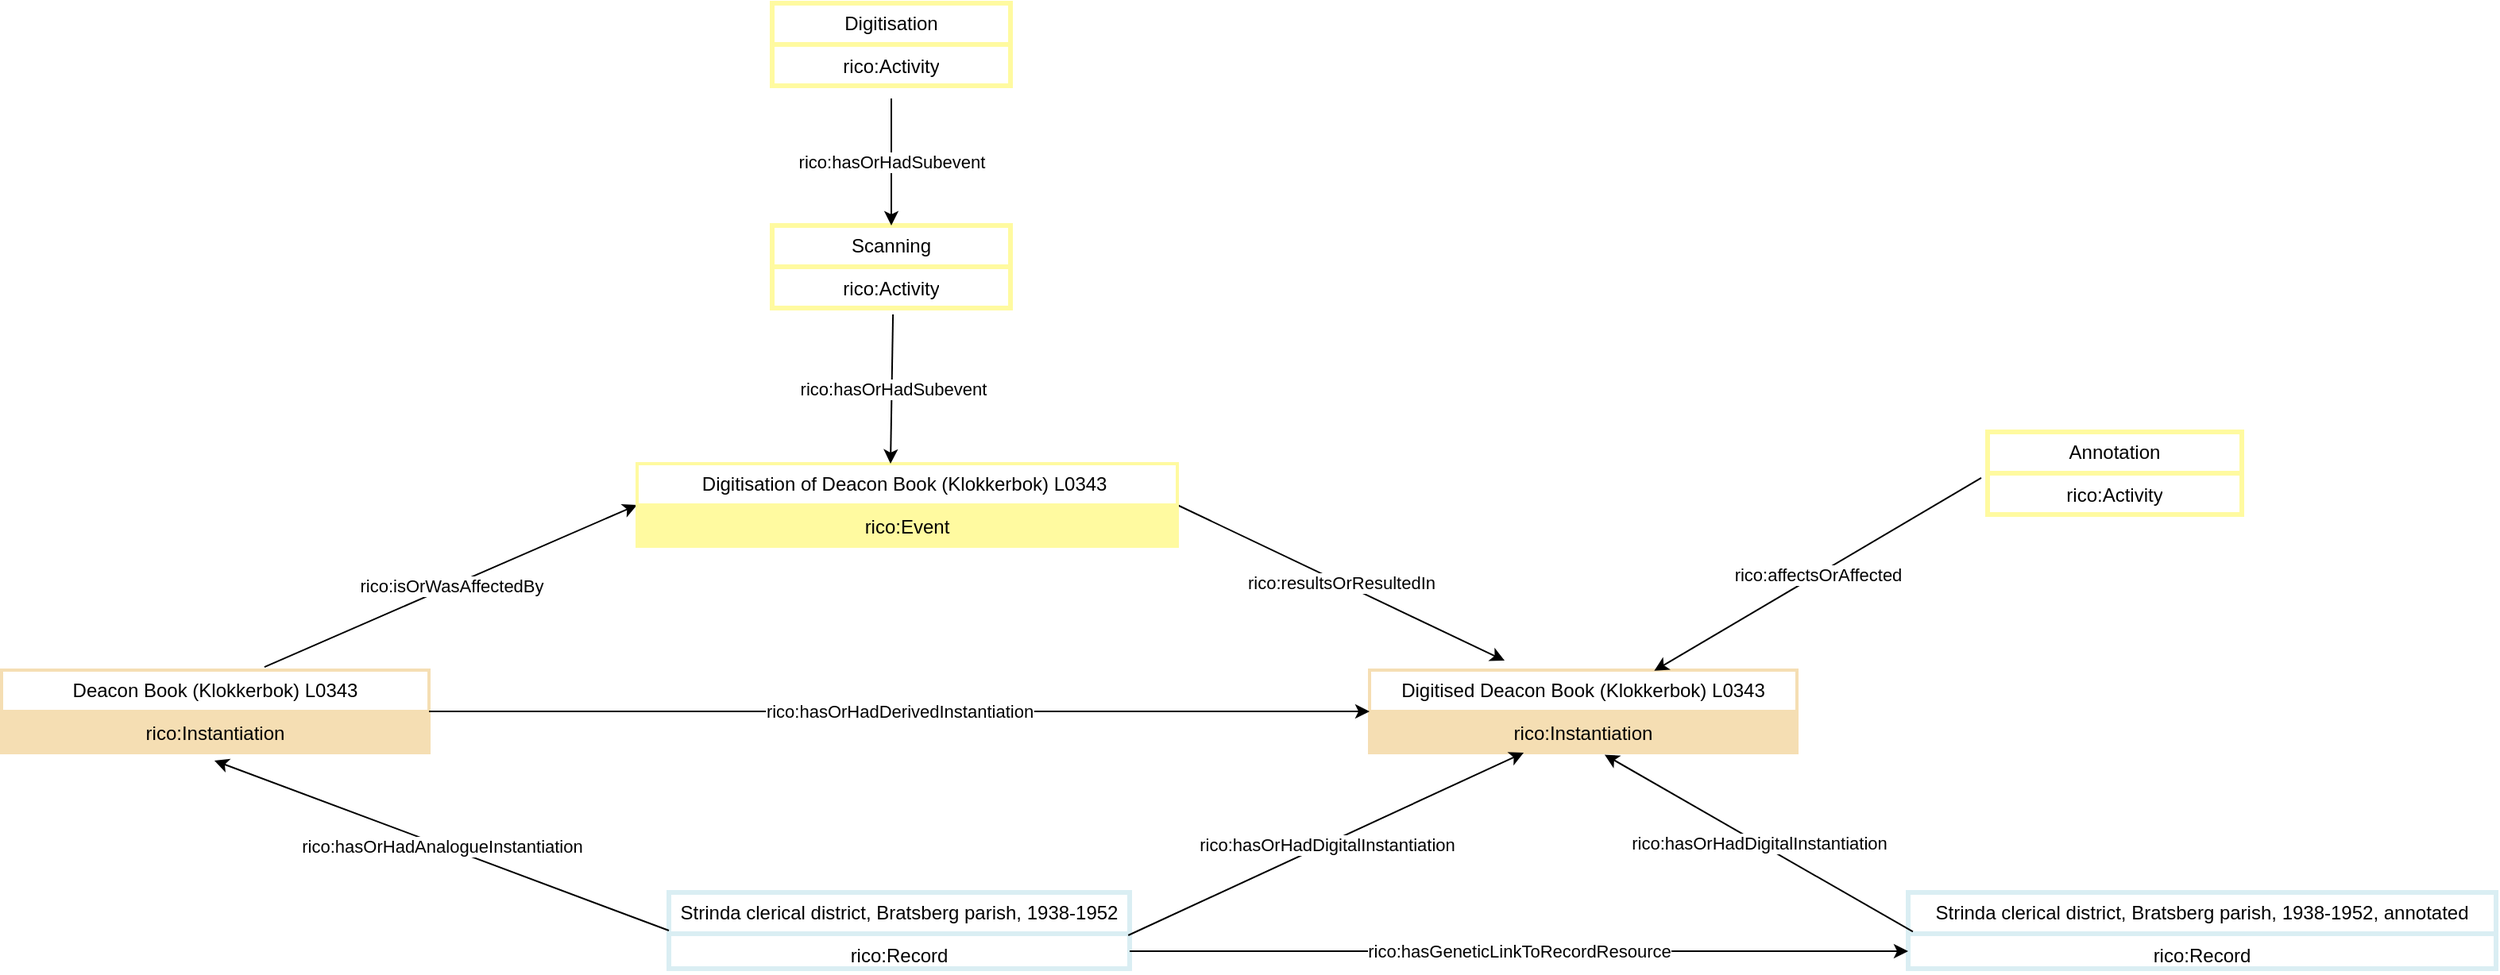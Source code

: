 <mxfile version="24.5.3" type="device">
  <diagram name="Page-1" id="9dDk0zf2ElysKSQKNrrg">
    <mxGraphModel dx="1254" dy="801" grid="1" gridSize="10" guides="1" tooltips="1" connect="1" arrows="1" fold="1" page="1" pageScale="1" pageWidth="3300" pageHeight="2339" math="0" shadow="0">
      <root>
        <mxCell id="0" />
        <mxCell id="1" parent="0" />
        <mxCell id="KS-wqAkKazjO4-zXT2j7-1" value="Digitisation" style="swimlane;fontStyle=0;childLayout=stackLayout;horizontal=1;startSize=26;strokeColor=#FFFAA0;strokeWidth=3;fillColor=none;horizontalStack=0;resizeParent=1;resizeParentMax=0;resizeLast=0;collapsible=1;marginBottom=0;whiteSpace=wrap;html=1;" parent="1" vertex="1">
          <mxGeometry x="1005" y="400" width="150" height="52" as="geometry" />
        </mxCell>
        <mxCell id="KS-wqAkKazjO4-zXT2j7-2" value="rico:Activity" style="text;strokeColor=#FFFAA0;strokeWidth=3;fillColor=none;align=center;verticalAlign=top;spacingLeft=4;spacingRight=4;overflow=hidden;rotatable=0;points=[[0,0.5],[1,0.5]];portConstraint=eastwest;whiteSpace=wrap;html=1;" parent="KS-wqAkKazjO4-zXT2j7-1" vertex="1">
          <mxGeometry y="26" width="150" height="26" as="geometry" />
        </mxCell>
        <mxCell id="KS-wqAkKazjO4-zXT2j7-3" value="Scanning" style="swimlane;fontStyle=0;childLayout=stackLayout;horizontal=1;startSize=26;strokeColor=#FFFAA0;strokeWidth=3;fillColor=none;horizontalStack=0;resizeParent=1;resizeParentMax=0;resizeLast=0;collapsible=1;marginBottom=0;whiteSpace=wrap;html=1;" parent="1" vertex="1">
          <mxGeometry x="1005" y="540" width="150" height="52" as="geometry" />
        </mxCell>
        <mxCell id="KS-wqAkKazjO4-zXT2j7-4" value="rico:Activity" style="text;strokeColor=#FFFAA0;strokeWidth=3;fillColor=none;align=center;verticalAlign=top;spacingLeft=4;spacingRight=4;overflow=hidden;rotatable=0;points=[[0,0.5],[1,0.5]];portConstraint=eastwest;whiteSpace=wrap;html=1;" parent="KS-wqAkKazjO4-zXT2j7-3" vertex="1">
          <mxGeometry y="26" width="150" height="26" as="geometry" />
        </mxCell>
        <mxCell id="KS-wqAkKazjO4-zXT2j7-5" value="" style="endArrow=classic;html=1;rounded=0;entryX=0.5;entryY=0;entryDx=0;entryDy=0;exitX=0.5;exitY=1.308;exitDx=0;exitDy=0;exitPerimeter=0;" parent="1" source="KS-wqAkKazjO4-zXT2j7-2" target="KS-wqAkKazjO4-zXT2j7-3" edge="1">
          <mxGeometry relative="1" as="geometry">
            <mxPoint x="1190" y="470" as="sourcePoint" />
            <mxPoint x="1130" y="430" as="targetPoint" />
          </mxGeometry>
        </mxCell>
        <mxCell id="KS-wqAkKazjO4-zXT2j7-6" value="rico:hasOrHadSubevent" style="edgeLabel;resizable=0;html=1;;align=center;verticalAlign=middle;" parent="KS-wqAkKazjO4-zXT2j7-5" connectable="0" vertex="1">
          <mxGeometry relative="1" as="geometry" />
        </mxCell>
        <mxCell id="KS-wqAkKazjO4-zXT2j7-7" value="Strinda clerical district, Bratsberg parish, 1938-1952" style="swimlane;fontStyle=0;childLayout=stackLayout;horizontal=1;startSize=26;strokeColor=#DAEEF3;strokeWidth=3;fillColor=none;horizontalStack=0;resizeParent=1;resizeParentMax=0;resizeLast=0;collapsible=1;marginBottom=0;whiteSpace=wrap;html=1;" parent="1" vertex="1">
          <mxGeometry x="940" y="960" width="290" height="48" as="geometry" />
        </mxCell>
        <mxCell id="KS-wqAkKazjO4-zXT2j7-8" value="rico:Record" style="text;strokeColor=#DAEEF3;strokeWidth=3;fillColor=none;align=center;verticalAlign=top;spacingLeft=4;spacingRight=4;overflow=hidden;rotatable=0;points=[[0,0.5],[1,0.5]];portConstraint=eastwest;whiteSpace=wrap;html=1;" parent="KS-wqAkKazjO4-zXT2j7-7" vertex="1">
          <mxGeometry y="26" width="290" height="22" as="geometry" />
        </mxCell>
        <mxCell id="KS-wqAkKazjO4-zXT2j7-9" value="" style="endArrow=classic;html=1;rounded=0;exitX=0.615;exitY=-0.038;exitDx=0;exitDy=0;entryX=0;entryY=0.5;entryDx=0;entryDy=0;exitPerimeter=0;" parent="1" source="KS-wqAkKazjO4-zXT2j7-14" target="HIHmw64CFz3xZAufGdiX-3" edge="1">
          <mxGeometry relative="1" as="geometry">
            <mxPoint x="950" y="630" as="sourcePoint" />
            <mxPoint x="1140" y="630" as="targetPoint" />
          </mxGeometry>
        </mxCell>
        <mxCell id="KS-wqAkKazjO4-zXT2j7-10" value="rico:isOrWasAffectedBy" style="edgeLabel;resizable=0;html=1;;align=center;verticalAlign=middle;" parent="KS-wqAkKazjO4-zXT2j7-9" connectable="0" vertex="1">
          <mxGeometry relative="1" as="geometry" />
        </mxCell>
        <mxCell id="KS-wqAkKazjO4-zXT2j7-11" value="" style="endArrow=classic;html=1;rounded=0;entryX=0.316;entryY=-0.115;entryDx=0;entryDy=0;exitX=1;exitY=0.5;exitDx=0;exitDy=0;entryPerimeter=0;" parent="1" source="HIHmw64CFz3xZAufGdiX-3" target="KS-wqAkKazjO4-zXT2j7-20" edge="1">
          <mxGeometry relative="1" as="geometry">
            <mxPoint x="960" y="520.0" as="sourcePoint" />
            <mxPoint x="1130" y="520" as="targetPoint" />
          </mxGeometry>
        </mxCell>
        <mxCell id="KS-wqAkKazjO4-zXT2j7-12" value="rico:resultsOrResultedIn" style="edgeLabel;resizable=0;html=1;;align=center;verticalAlign=middle;" parent="KS-wqAkKazjO4-zXT2j7-11" connectable="0" vertex="1">
          <mxGeometry relative="1" as="geometry" />
        </mxCell>
        <mxCell id="KS-wqAkKazjO4-zXT2j7-14" value="Deacon Book (Klokkerbok) L0343" style="swimlane;fontStyle=0;childLayout=stackLayout;horizontal=1;startSize=26;strokeColor=#F5DEB3;strokeWidth=2;fillColor=none;horizontalStack=0;resizeParent=1;resizeParentMax=0;resizeLast=0;collapsible=1;marginBottom=0;whiteSpace=wrap;html=1;" parent="1" vertex="1">
          <mxGeometry x="520" y="820" width="269" height="52" as="geometry" />
        </mxCell>
        <mxCell id="KS-wqAkKazjO4-zXT2j7-15" value="rico:Instantiation&lt;div&gt;&lt;br&gt;&lt;/div&gt;" style="text;strokeColor=#F5DEB3;strokeWidth=2;fillColor=#F5DEB3;align=center;verticalAlign=top;spacingLeft=4;spacingRight=4;overflow=hidden;rotatable=0;points=[[0,0.5],[1,0.5]];portConstraint=eastwest;whiteSpace=wrap;html=1;" parent="KS-wqAkKazjO4-zXT2j7-14" vertex="1">
          <mxGeometry y="26" width="269" height="26" as="geometry" />
        </mxCell>
        <mxCell id="KS-wqAkKazjO4-zXT2j7-17" value="" style="endArrow=classic;html=1;rounded=0;entryX=0.498;entryY=1.192;entryDx=0;entryDy=0;entryPerimeter=0;exitX=0;exitY=0.5;exitDx=0;exitDy=0;" parent="1" source="KS-wqAkKazjO4-zXT2j7-7" target="KS-wqAkKazjO4-zXT2j7-15" edge="1">
          <mxGeometry relative="1" as="geometry">
            <mxPoint x="950" y="430" as="sourcePoint" />
            <mxPoint x="1140" y="430" as="targetPoint" />
          </mxGeometry>
        </mxCell>
        <mxCell id="KS-wqAkKazjO4-zXT2j7-18" value="rico:hasOrHadAnalogueInstantiation" style="edgeLabel;resizable=0;html=1;;align=center;verticalAlign=middle;" parent="KS-wqAkKazjO4-zXT2j7-17" connectable="0" vertex="1">
          <mxGeometry relative="1" as="geometry" />
        </mxCell>
        <mxCell id="KS-wqAkKazjO4-zXT2j7-20" value="Digitised Deacon Book (Klokkerbok) L0343" style="swimlane;fontStyle=0;childLayout=stackLayout;horizontal=1;startSize=26;strokeColor=#F5DEB3;strokeWidth=2;fillColor=none;horizontalStack=0;resizeParent=1;resizeParentMax=0;resizeLast=0;collapsible=1;marginBottom=0;whiteSpace=wrap;html=1;" parent="1" vertex="1">
          <mxGeometry x="1381" y="820" width="269" height="52" as="geometry" />
        </mxCell>
        <mxCell id="KS-wqAkKazjO4-zXT2j7-21" value="rico:Instantiation&lt;div&gt;&lt;br&gt;&lt;/div&gt;" style="text;strokeColor=#F5DEB3;strokeWidth=2;fillColor=#F5DEB3;align=center;verticalAlign=top;spacingLeft=4;spacingRight=4;overflow=hidden;rotatable=0;points=[[0,0.5],[1,0.5]];portConstraint=eastwest;whiteSpace=wrap;html=1;" parent="KS-wqAkKazjO4-zXT2j7-20" vertex="1">
          <mxGeometry y="26" width="269" height="26" as="geometry" />
        </mxCell>
        <mxCell id="HIHmw64CFz3xZAufGdiX-1" value="" style="endArrow=classic;html=1;rounded=0;entryX=0.465;entryY=0.962;entryDx=0;entryDy=0;entryPerimeter=0;exitX=0.997;exitY=0.045;exitDx=0;exitDy=0;exitPerimeter=0;" parent="1" source="KS-wqAkKazjO4-zXT2j7-8" edge="1">
          <mxGeometry relative="1" as="geometry">
            <mxPoint x="1135" y="1002.986" as="sourcePoint" />
            <mxPoint x="1478.045" y="872.002" as="targetPoint" />
          </mxGeometry>
        </mxCell>
        <mxCell id="HIHmw64CFz3xZAufGdiX-2" value="rico:hasOrHadDigitalInstantiation" style="edgeLabel;resizable=0;html=1;;align=center;verticalAlign=middle;" parent="HIHmw64CFz3xZAufGdiX-1" connectable="0" vertex="1">
          <mxGeometry relative="1" as="geometry" />
        </mxCell>
        <mxCell id="HIHmw64CFz3xZAufGdiX-3" value="Digitisation of Deacon Book (Klokkerbok) L0343&amp;nbsp;" style="swimlane;fontStyle=0;childLayout=stackLayout;horizontal=1;startSize=26;strokeColor=#FFFAA0;strokeWidth=2;fillColor=none;horizontalStack=0;resizeParent=1;resizeParentMax=0;resizeLast=0;collapsible=1;marginBottom=0;whiteSpace=wrap;html=1;" parent="1" vertex="1">
          <mxGeometry x="920" y="690" width="340" height="52" as="geometry" />
        </mxCell>
        <mxCell id="HIHmw64CFz3xZAufGdiX-4" value="rico:Event" style="text;strokeColor=#FFFAA0;strokeWidth=2;fillColor=#FFFAA0;align=center;verticalAlign=top;spacingLeft=4;spacingRight=4;overflow=hidden;rotatable=0;points=[[0,0.5],[1,0.5]];portConstraint=eastwest;whiteSpace=wrap;html=1;" parent="HIHmw64CFz3xZAufGdiX-3" vertex="1">
          <mxGeometry y="26" width="340" height="26" as="geometry" />
        </mxCell>
        <mxCell id="HIHmw64CFz3xZAufGdiX-5" value="" style="endArrow=classic;html=1;rounded=0;entryX=0.5;entryY=0;entryDx=0;entryDy=0;exitX=0.507;exitY=1.154;exitDx=0;exitDy=0;exitPerimeter=0;" parent="1" source="KS-wqAkKazjO4-zXT2j7-4" edge="1">
          <mxGeometry relative="1" as="geometry">
            <mxPoint x="1079.5" y="610" as="sourcePoint" />
            <mxPoint x="1079.5" y="690" as="targetPoint" />
          </mxGeometry>
        </mxCell>
        <mxCell id="HIHmw64CFz3xZAufGdiX-6" value="rico:hasOrHadSubevent" style="edgeLabel;resizable=0;html=1;;align=center;verticalAlign=middle;" parent="HIHmw64CFz3xZAufGdiX-5" connectable="0" vertex="1">
          <mxGeometry relative="1" as="geometry" />
        </mxCell>
        <mxCell id="HIHmw64CFz3xZAufGdiX-7" value="" style="endArrow=classic;html=1;rounded=0;exitX=1;exitY=0.5;exitDx=0;exitDy=0;entryX=0;entryY=0.5;entryDx=0;entryDy=0;" parent="1" source="KS-wqAkKazjO4-zXT2j7-14" target="KS-wqAkKazjO4-zXT2j7-20" edge="1">
          <mxGeometry relative="1" as="geometry">
            <mxPoint x="920" y="845" as="sourcePoint" />
            <mxPoint x="1140" y="845" as="targetPoint" />
          </mxGeometry>
        </mxCell>
        <mxCell id="HIHmw64CFz3xZAufGdiX-8" value="rico:hasOrHadDerivedInstantiation" style="edgeLabel;resizable=0;html=1;;align=center;verticalAlign=middle;" parent="HIHmw64CFz3xZAufGdiX-7" connectable="0" vertex="1">
          <mxGeometry relative="1" as="geometry" />
        </mxCell>
        <mxCell id="v-RMsez0oA2oCwq1SFK7-1" value="Annotation" style="swimlane;fontStyle=0;childLayout=stackLayout;horizontal=1;startSize=26;strokeColor=#FFFAA0;strokeWidth=3;fillColor=none;horizontalStack=0;resizeParent=1;resizeParentMax=0;resizeLast=0;collapsible=1;marginBottom=0;whiteSpace=wrap;html=1;" vertex="1" parent="1">
          <mxGeometry x="1770" y="670" width="160" height="52" as="geometry" />
        </mxCell>
        <mxCell id="v-RMsez0oA2oCwq1SFK7-2" value="rico:Activity" style="text;strokeColor=#FFFAA0;strokeWidth=3;fillColor=none;align=center;verticalAlign=top;spacingLeft=4;spacingRight=4;overflow=hidden;rotatable=0;points=[[0,0.5],[1,0.5]];portConstraint=eastwest;whiteSpace=wrap;html=1;" vertex="1" parent="v-RMsez0oA2oCwq1SFK7-1">
          <mxGeometry y="26" width="160" height="26" as="geometry" />
        </mxCell>
        <mxCell id="v-RMsez0oA2oCwq1SFK7-3" value="" style="endArrow=classic;html=1;rounded=0;entryX=0.666;entryY=0.008;entryDx=0;entryDy=0;entryPerimeter=0;exitX=-0.025;exitY=0.115;exitDx=0;exitDy=0;exitPerimeter=0;" edge="1" parent="1" source="v-RMsez0oA2oCwq1SFK7-2" target="KS-wqAkKazjO4-zXT2j7-20">
          <mxGeometry relative="1" as="geometry">
            <mxPoint x="1560" y="692" as="sourcePoint" />
            <mxPoint x="1690" y="770" as="targetPoint" />
          </mxGeometry>
        </mxCell>
        <mxCell id="v-RMsez0oA2oCwq1SFK7-4" value="rico:affectsOrAffected" style="edgeLabel;resizable=0;html=1;;align=center;verticalAlign=middle;" connectable="0" vertex="1" parent="v-RMsez0oA2oCwq1SFK7-3">
          <mxGeometry relative="1" as="geometry" />
        </mxCell>
        <mxCell id="v-RMsez0oA2oCwq1SFK7-5" value="Strinda clerical district, Bratsberg parish, 1938-1952, annotated" style="swimlane;fontStyle=0;childLayout=stackLayout;horizontal=1;startSize=26;strokeColor=#DAEEF3;strokeWidth=3;fillColor=none;horizontalStack=0;resizeParent=1;resizeParentMax=0;resizeLast=0;collapsible=1;marginBottom=0;whiteSpace=wrap;html=1;" vertex="1" parent="1">
          <mxGeometry x="1720" y="960" width="370" height="48" as="geometry" />
        </mxCell>
        <mxCell id="v-RMsez0oA2oCwq1SFK7-6" value="rico:Record" style="text;strokeColor=#DAEEF3;strokeWidth=3;fillColor=none;align=center;verticalAlign=top;spacingLeft=4;spacingRight=4;overflow=hidden;rotatable=0;points=[[0,0.5],[1,0.5]];portConstraint=eastwest;whiteSpace=wrap;html=1;" vertex="1" parent="v-RMsez0oA2oCwq1SFK7-5">
          <mxGeometry y="26" width="370" height="22" as="geometry" />
        </mxCell>
        <mxCell id="v-RMsez0oA2oCwq1SFK7-7" value="" style="endArrow=classic;html=1;rounded=0;exitX=0.008;exitY=-0.058;exitDx=0;exitDy=0;exitPerimeter=0;entryX=0.55;entryY=1.049;entryDx=0;entryDy=0;entryPerimeter=0;" edge="1" parent="1" source="v-RMsez0oA2oCwq1SFK7-6" target="KS-wqAkKazjO4-zXT2j7-21">
          <mxGeometry relative="1" as="geometry">
            <mxPoint x="1239" y="997" as="sourcePoint" />
            <mxPoint x="1540" y="880" as="targetPoint" />
          </mxGeometry>
        </mxCell>
        <mxCell id="v-RMsez0oA2oCwq1SFK7-8" value="rico:hasOrHadDigitalInstantiation" style="edgeLabel;resizable=0;html=1;;align=center;verticalAlign=middle;" connectable="0" vertex="1" parent="v-RMsez0oA2oCwq1SFK7-7">
          <mxGeometry relative="1" as="geometry" />
        </mxCell>
        <mxCell id="v-RMsez0oA2oCwq1SFK7-9" value="" style="endArrow=classic;html=1;rounded=0;entryX=0;entryY=0.5;entryDx=0;entryDy=0;exitX=1;exitY=0.5;exitDx=0;exitDy=0;" edge="1" parent="1" source="KS-wqAkKazjO4-zXT2j7-8" target="v-RMsez0oA2oCwq1SFK7-6">
          <mxGeometry relative="1" as="geometry">
            <mxPoint x="1250" y="986" as="sourcePoint" />
            <mxPoint x="1500" y="986" as="targetPoint" />
          </mxGeometry>
        </mxCell>
        <mxCell id="v-RMsez0oA2oCwq1SFK7-10" value="rico:hasGeneticLinkToRecordResource" style="edgeLabel;resizable=0;html=1;;align=center;verticalAlign=middle;" connectable="0" vertex="1" parent="v-RMsez0oA2oCwq1SFK7-9">
          <mxGeometry relative="1" as="geometry" />
        </mxCell>
      </root>
    </mxGraphModel>
  </diagram>
</mxfile>
